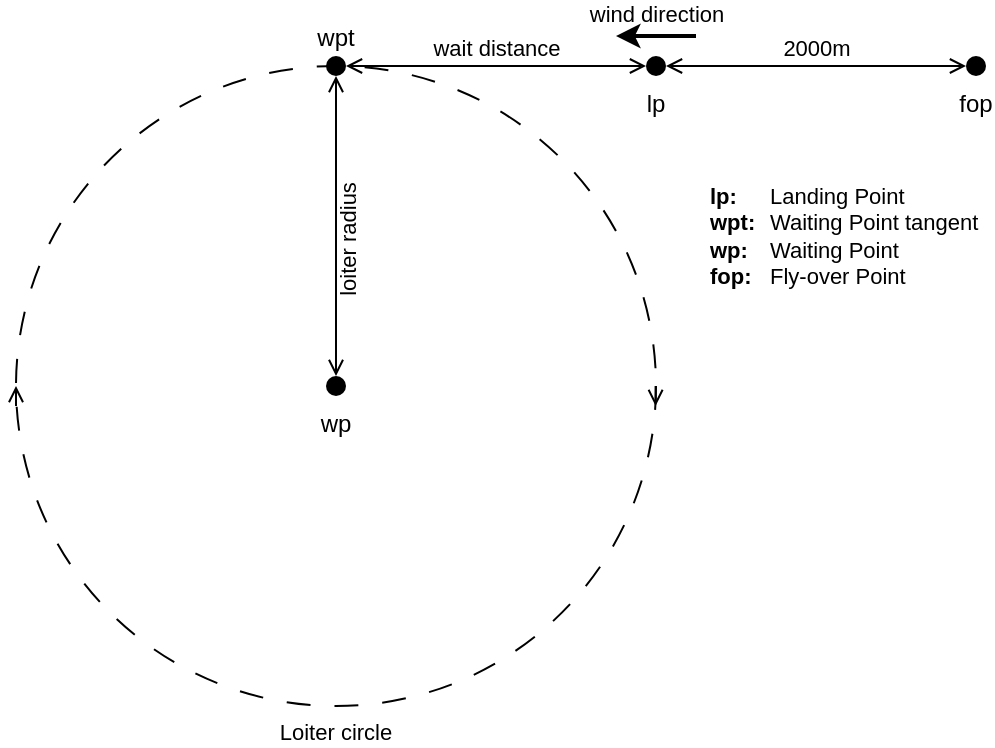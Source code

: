 <mxfile version="26.0.16">
  <diagram name="Page-1" id="wZUrVf1LZMK-R1Er04Md">
    <mxGraphModel dx="478" dy="249" grid="1" gridSize="10" guides="1" tooltips="1" connect="1" arrows="1" fold="1" page="1" pageScale="1" pageWidth="827" pageHeight="1169" math="0" shadow="0">
      <root>
        <mxCell id="0" />
        <mxCell id="1" parent="0" />
        <mxCell id="gm0JFeF3O6ndESceIS2O-8" value="Loiter circle" style="ellipse;whiteSpace=wrap;html=1;aspect=fixed;fontFamily=Helvetica;fontSize=11;fontColor=default;labelBackgroundColor=none;fillColor=none;dashed=1;dashPattern=12 12;labelPosition=center;verticalLabelPosition=bottom;align=center;verticalAlign=top;" parent="1" vertex="1">
          <mxGeometry x="85" y="245" width="320" height="320" as="geometry" />
        </mxCell>
        <mxCell id="gm0JFeF3O6ndESceIS2O-3" value="2000m" style="rounded=0;orthogonalLoop=1;jettySize=auto;html=1;exitX=1;exitY=0.5;exitDx=0;exitDy=0;entryX=0;entryY=0.5;entryDx=0;entryDy=0;startArrow=open;startFill=0;endArrow=open;endFill=0;labelPosition=center;verticalLabelPosition=top;align=center;verticalAlign=bottom;labelBackgroundColor=none;" parent="1" source="gm0JFeF3O6ndESceIS2O-1" target="gm0JFeF3O6ndESceIS2O-2" edge="1">
          <mxGeometry relative="1" as="geometry" />
        </mxCell>
        <mxCell id="gm0JFeF3O6ndESceIS2O-1" value="lp" style="ellipse;whiteSpace=wrap;html=1;aspect=fixed;fillColor=#000000;strokeColor=none;labelPosition=center;verticalLabelPosition=bottom;align=center;verticalAlign=top;labelBackgroundColor=none;" parent="1" vertex="1">
          <mxGeometry x="400" y="240" width="10" height="10" as="geometry" />
        </mxCell>
        <mxCell id="gm0JFeF3O6ndESceIS2O-2" value="fop" style="ellipse;whiteSpace=wrap;html=1;aspect=fixed;fillColor=#000000;strokeColor=none;labelPosition=center;verticalLabelPosition=bottom;align=center;verticalAlign=top;labelBackgroundColor=none;" parent="1" vertex="1">
          <mxGeometry x="560" y="240" width="10" height="10" as="geometry" />
        </mxCell>
        <mxCell id="gm0JFeF3O6ndESceIS2O-5" value="wait distance" style="edgeStyle=none;rounded=0;orthogonalLoop=1;jettySize=auto;html=1;exitX=1;exitY=0.5;exitDx=0;exitDy=0;entryX=0;entryY=0.5;entryDx=0;entryDy=0;strokeColor=default;align=center;verticalAlign=bottom;fontFamily=Helvetica;fontSize=11;fontColor=default;labelBackgroundColor=none;startArrow=open;startFill=0;endArrow=open;endFill=0;labelPosition=center;verticalLabelPosition=top;" parent="1" source="gm0JFeF3O6ndESceIS2O-4" target="gm0JFeF3O6ndESceIS2O-1" edge="1">
          <mxGeometry x="-0.001" relative="1" as="geometry">
            <mxPoint as="offset" />
          </mxGeometry>
        </mxCell>
        <mxCell id="gm0JFeF3O6ndESceIS2O-7" value="loiter radius" style="edgeStyle=none;rounded=0;orthogonalLoop=1;jettySize=auto;html=1;exitX=0.5;exitY=1;exitDx=0;exitDy=0;entryX=0.5;entryY=0;entryDx=0;entryDy=0;strokeColor=default;align=center;verticalAlign=top;fontFamily=Helvetica;fontSize=11;fontColor=default;labelBackgroundColor=none;startArrow=open;startFill=0;endArrow=open;endFill=0;labelPosition=center;verticalLabelPosition=bottom;horizontal=0;" parent="1" source="gm0JFeF3O6ndESceIS2O-4" target="gm0JFeF3O6ndESceIS2O-6" edge="1">
          <mxGeometry relative="1" as="geometry" />
        </mxCell>
        <mxCell id="gm0JFeF3O6ndESceIS2O-4" value="wpt" style="ellipse;whiteSpace=wrap;html=1;aspect=fixed;fillColor=#000000;strokeColor=none;labelPosition=center;verticalLabelPosition=top;align=center;verticalAlign=bottom;labelBackgroundColor=none;" parent="1" vertex="1">
          <mxGeometry x="240" y="240" width="10" height="10" as="geometry" />
        </mxCell>
        <mxCell id="gm0JFeF3O6ndESceIS2O-6" value="wp" style="ellipse;whiteSpace=wrap;html=1;aspect=fixed;fillColor=#000000;strokeColor=none;labelPosition=center;verticalLabelPosition=bottom;align=center;verticalAlign=top;labelBackgroundColor=none;" parent="1" vertex="1">
          <mxGeometry x="240" y="400" width="10" height="10" as="geometry" />
        </mxCell>
        <mxCell id="gm0JFeF3O6ndESceIS2O-10" value="" style="endArrow=open;html=1;rounded=0;strokeColor=default;align=center;verticalAlign=middle;fontFamily=Helvetica;fontSize=11;fontColor=default;labelBackgroundColor=default;endFill=0;" parent="1" edge="1">
          <mxGeometry width="50" height="50" relative="1" as="geometry">
            <mxPoint x="404.8" y="405" as="sourcePoint" />
            <mxPoint x="404.8" y="415" as="targetPoint" />
          </mxGeometry>
        </mxCell>
        <mxCell id="gm0JFeF3O6ndESceIS2O-11" value="" style="endArrow=none;html=1;rounded=0;strokeColor=default;align=center;verticalAlign=middle;fontFamily=Helvetica;fontSize=11;fontColor=default;labelBackgroundColor=default;endFill=0;startArrow=open;startFill=0;" parent="1" edge="1">
          <mxGeometry width="50" height="50" relative="1" as="geometry">
            <mxPoint x="85" y="405" as="sourcePoint" />
            <mxPoint x="85" y="415" as="targetPoint" />
          </mxGeometry>
        </mxCell>
        <mxCell id="gm0JFeF3O6ndESceIS2O-12" value="lp:&lt;div&gt;wpt:&lt;/div&gt;&lt;div&gt;wp:&lt;/div&gt;&lt;div&gt;fop:&lt;/div&gt;" style="text;html=1;align=left;verticalAlign=middle;whiteSpace=wrap;rounded=0;fontFamily=Helvetica;fontSize=11;fontColor=default;labelBackgroundColor=none;fontStyle=1" parent="1" vertex="1">
          <mxGeometry x="430" y="300" width="30" height="60" as="geometry" />
        </mxCell>
        <mxCell id="gm0JFeF3O6ndESceIS2O-13" value="Landing Point&lt;div&gt;Waiting Point tangent&lt;/div&gt;&lt;div&gt;Waiting Point&lt;/div&gt;&lt;div&gt;Fly-over Point&lt;/div&gt;" style="text;html=1;align=left;verticalAlign=middle;whiteSpace=wrap;rounded=0;fontFamily=Helvetica;fontSize=11;fontColor=default;labelBackgroundColor=none;" parent="1" vertex="1">
          <mxGeometry x="460" y="300" width="110" height="60" as="geometry" />
        </mxCell>
        <mxCell id="gm0JFeF3O6ndESceIS2O-14" value="wind direction" style="endArrow=classic;html=1;rounded=0;strokeColor=default;align=center;verticalAlign=bottom;fontFamily=Helvetica;fontSize=11;fontColor=default;labelBackgroundColor=none;labelPosition=center;verticalLabelPosition=top;endFill=1;strokeWidth=2;spacingBottom=2;" parent="1" edge="1">
          <mxGeometry width="50" height="50" relative="1" as="geometry">
            <mxPoint x="425" y="230" as="sourcePoint" />
            <mxPoint x="385" y="230" as="targetPoint" />
          </mxGeometry>
        </mxCell>
      </root>
    </mxGraphModel>
  </diagram>
</mxfile>
